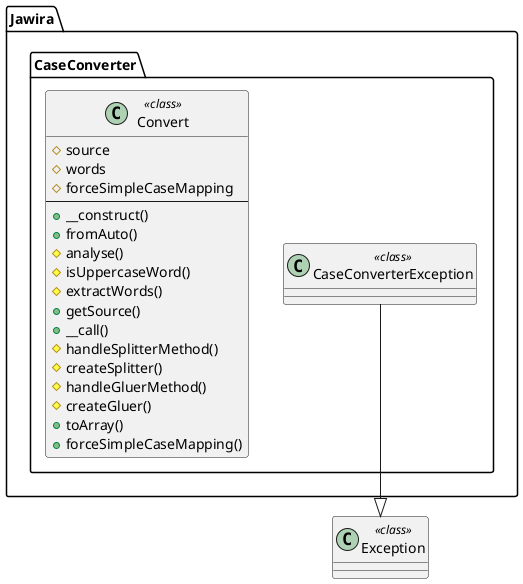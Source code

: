 @startuml
namespace Jawira.CaseConverter  {
	class CaseConverterException << class >> {
	}
	class Convert << class >> {
		#source
		#words
		#forceSimpleCaseMapping
		--
		+__construct()
		+fromAuto()
		#analyse()
		#isUppercaseWord()
		#extractWords()
		+getSource()
		+__call()
		#handleSplitterMethod()
		#createSplitter()
		#handleGluerMethod()
		#createGluer()
		+toArray()
		+forceSimpleCaseMapping()
	}
}
	class Exception << class >> {
	}
Jawira.CaseConverter.CaseConverterException --|> Exception
@enduml

